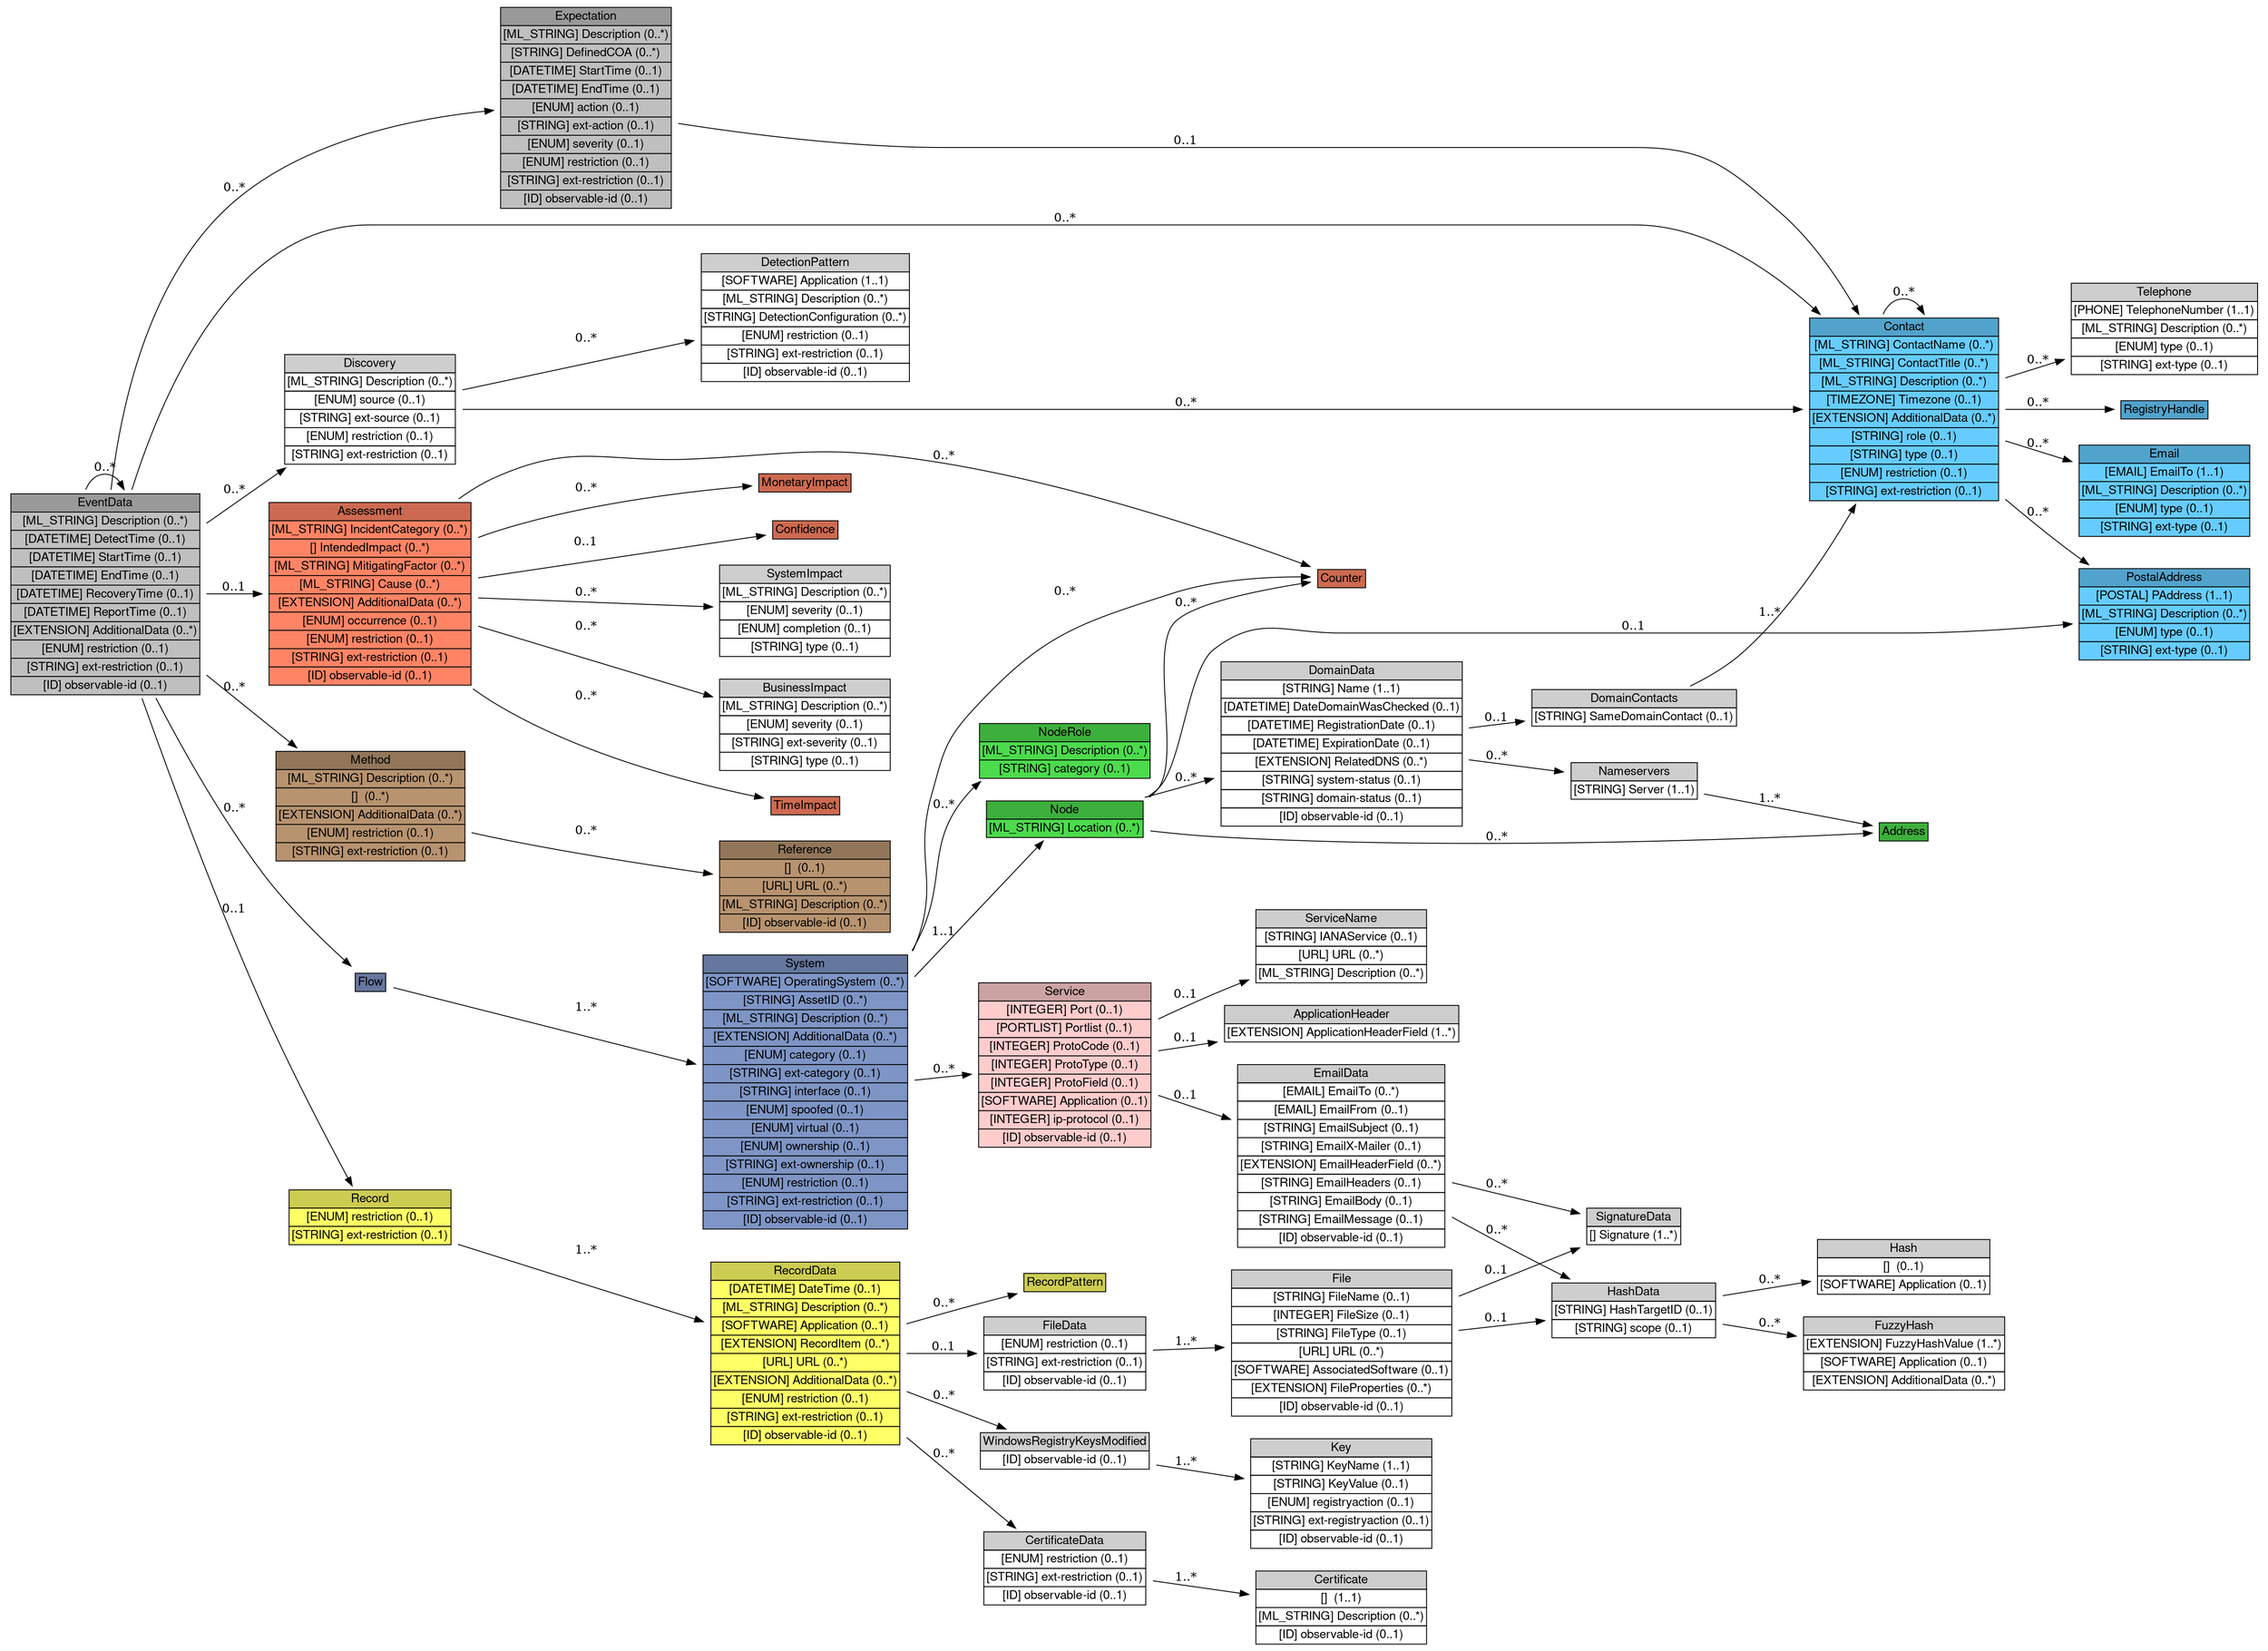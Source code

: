 digraph EventData {
	graph [bb="0,0,2562,1889.5",
		rankdir=LR
	];
	node [label="\N"];
	EventData	 [height=3.3194,
		label=<<table BORDER="0" CELLBORDER="1" CELLSPACING="0"> <tr> <td BGCOLOR="#999999" HREF="/html/IODEFv2/EventData.html" TITLE="The EventData class is a container class to organize data about events that occurred during an incident. "><FONT FACE="Nimbus Sans L">EventData</FONT></td> </tr>" %<tr><td BGCOLOR="#BFBFBF"  HREF="/html/IODEFv2/EventData.html" TITLE="A free-form text description of the event."><FONT FACE="Nimbus Sans L">[ML_STRING] Description (0..*)</FONT></td></tr>%<tr><td BGCOLOR="#BFBFBF"  HREF="/html/IODEFv2/EventData.html" TITLE="The time the event was detected."><FONT FACE="Nimbus Sans L">[DATETIME] DetectTime (0..1)</FONT></td></tr>%<tr><td BGCOLOR="#BFBFBF"  HREF="/html/IODEFv2/EventData.html" TITLE="The time the event started."><FONT FACE="Nimbus Sans L">[DATETIME] StartTime (0..1)</FONT></td></tr>%<tr><td BGCOLOR="#BFBFBF"  HREF="/html/IODEFv2/EventData.html" TITLE="The time the event ended."><FONT FACE="Nimbus Sans L">[DATETIME] EndTime (0..1)</FONT></td></tr>%<tr><td BGCOLOR="#BFBFBF"  HREF="/html/IODEFv2/EventData.html" TITLE="The time the site recovered from the event."><FONT FACE="Nimbus Sans L">[DATETIME] RecoveryTime (0..1)</FONT></td></tr>%<tr><td BGCOLOR="#BFBFBF"  HREF="/html/IODEFv2/EventData.html" TITLE="The time the event was reported."><FONT FACE="Nimbus Sans L">[DATETIME] ReportTime (0..1)</FONT></td></tr>%<tr><td BGCOLOR="#BFBFBF"  HREF="/html/IODEFv2/EventData.html" TITLE="An extension mechanism for data not explicitly represented in the data model."><FONT FACE="Nimbus Sans L">[EXTENSION] AdditionalData (0..*)</FONT></td></tr>%<tr><td BGCOLOR="#BFBFBF"  HREF="/html/IODEFv2/EventData.html" TITLE="See Section 3.3.1.  The default value is &quot;default&quot;."><FONT FACE="Nimbus Sans L">[ENUM] restriction (0..1)</FONT></td></tr>%<tr><td BGCOLOR="#BFBFBF"  HREF="/html/IODEFv2/EventData.html" TITLE="A means by which to extend the restriction attribute.  See Section 5.1.1."><FONT FACE="Nimbus Sans L">[STRING] ext-restriction (0..1)</FONT></td></tr>%<tr><td BGCOLOR="#BFBFBF"  HREF="/html/IODEFv2/EventData.html" TITLE="See Section 3.3.2."><FONT FACE="Nimbus Sans L">[ID] observable-id (0..1)</FONT></td></tr>%</table>>,
		pos="116.5,1211",
		shape=plaintext,
		width=3.2361];
	EventData -> EventData	 [label="0..*",
		lp="116.5,1356",
		pos="e,138.25,1330.7 94.746,1330.7 99.268,1341.6 106.52,1348.5 116.5,1348.5 123.36,1348.5 128.93,1345.3 133.22,1339.7"];
	Contact	 [height=3.0278,
		label=<<table BORDER="0" CELLBORDER="1" CELLSPACING="0"> <tr> <td BGCOLOR="#52a3cc" HREF="/html/IODEFv2/Contact.html" TITLE="The Contact class describes contact information for organizations and personnel involved in the incident. This class allows for the naming of the involved party, specifying contact information for them, and identifying their role in the incident. "><FONT FACE="Nimbus Sans L">Contact</FONT></td> </tr>" %<tr><td BGCOLOR="#66CCFF"  HREF="/html/IODEFv2/Contact.html" TITLE="The name of the contact.  The contact may either be an organization or a person.  The type attribute disambiguates the semantics."><FONT FACE="Nimbus Sans L">[ML_STRING] ContactName (0..*)</FONT></td></tr>%<tr><td BGCOLOR="#66CCFF"  HREF="/html/IODEFv2/Contact.html" TITLE="The title for the individual named in the ContactName."><FONT FACE="Nimbus Sans L">[ML_STRING] ContactTitle (0..*)</FONT></td></tr>%<tr><td BGCOLOR="#66CCFF"  HREF="/html/IODEFv2/Contact.html" TITLE="A free-form text description of the contact."><FONT FACE="Nimbus Sans L">[ML_STRING] Description (0..*)</FONT></td></tr>%<tr><td BGCOLOR="#66CCFF"  HREF="/html/IODEFv2/Contact.html" TITLE="The timezone in which the contact resides."><FONT FACE="Nimbus Sans L">[TIMEZONE] Timezone (0..1)</FONT></td></tr>%<tr><td BGCOLOR="#66CCFF"  HREF="/html/IODEFv2/Contact.html" TITLE="A mechanism by which to extend the data model."><FONT FACE="Nimbus Sans L">[EXTENSION] AdditionalData (0..*)</FONT></td></tr>%<tr><td BGCOLOR="#66CCFF"  HREF="/html/IODEFv2/Contact.html" TITLE="A means by which to extend the role attribute. See Section 5.1.1."><FONT FACE="Nimbus Sans L">[STRING] role (0..1)</FONT></td></tr>%<tr><td BGCOLOR="#66CCFF"  HREF="/html/IODEFv2/Contact.html" TITLE="A means by which to extend the type attribute. See Section 5.1.1."><FONT FACE="Nimbus Sans L">[STRING] type (0..1)</FONT></td></tr>%<tr><td BGCOLOR="#66CCFF"  HREF="/html/IODEFv2/Contact.html" TITLE="See Section 3.3.1."><FONT FACE="Nimbus Sans L">[ENUM] restriction (0..1)</FONT></td></tr>%<tr><td BGCOLOR="#66CCFF"  HREF="/html/IODEFv2/Contact.html" TITLE="A means by which to extend the restriction attribute.  See Section 5.1.1."><FONT FACE="Nimbus Sans L">[STRING] ext-restriction (0..1)</FONT></td></tr>%</table>>,
		pos="2152.5,1423",
		shape=plaintext,
		width=3.2361];
	EventData -> Contact	 [label="0..*",
		lp="1205,1642.5",
		pos="e,2058.1,1532.1 145.57,1330.5 184.05,1455.9 265.22,1635 415,1635 415,1635 415,1635 1846,1635 1923.6,1635 1995.7,1588.5 2050.4,1539.1"];
	Discovery	 [height=1.8611,
		label=<<table BORDER="0" CELLBORDER="1" CELLSPACING="0"> <tr> <td BGCOLOR="#CECECE" HREF="/html/IODEFv2/Discovery.html" TITLE="The Discovery class describes how an incident was detected. "><FONT FACE="Nimbus Sans L">Discovery</FONT></td> </tr>" %<tr><td  HREF="/html/IODEFv2/Discovery.html" TITLE="A free-form text description of how this incident was detected."><FONT FACE="Nimbus Sans L">[ML_STRING] Description (0..*)</FONT></td></tr>%<tr><td  HREF="/html/IODEFv2/Discovery.html" TITLE="Categorizes the techniques used to discover the incident.  These values are partially derived from Table 3-1 of [NIST800.61rev2].  These values are maintained in the &quot;Discovery- source&quot; IANA registry per Section 10.2."><FONT FACE="Nimbus Sans L">[ENUM] source (0..1)</FONT></td></tr>%<tr><td  HREF="/html/IODEFv2/Discovery.html" TITLE="A means by which to extend the source attribute.  See Section 5.1.1."><FONT FACE="Nimbus Sans L">[STRING] ext-source (0..1)</FONT></td></tr>%<tr><td  HREF="/html/IODEFv2/Discovery.html" TITLE="See Section 3.3.1."><FONT FACE="Nimbus Sans L">[ENUM] restriction (0..1)</FONT></td></tr>%<tr><td  HREF="/html/IODEFv2/Discovery.html" TITLE="A means by which to extend the restriction attribute.  See Section 5.1.1."><FONT FACE="Nimbus Sans L">[STRING] ext-restriction (0..1)</FONT></td></tr>%</table>>,
		pos="415,1423",
		shape=plaintext,
		width=2.9444];
	EventData -> Discovery	 [label="0..*",
		lp="262.5,1324.5",
		pos="e,320.52,1355.9 233.19,1293.9 259.31,1312.4 286.82,1332 312.32,1350.1"];
	Assessment	 [height=3.0278,
		label=<<table BORDER="0" CELLBORDER="1" CELLSPACING="0"> <tr> <td BGCOLOR="#cc6a51" HREF="/html/IODEFv2/Assessment.html" TITLE="The Assessment class describes the repercussions of the incident to the victim. "><FONT FACE="Nimbus Sans L">Assessment</FONT></td> </tr>" %<tr><td BGCOLOR="#ff8465"  HREF="/html/IODEFv2/Assessment.html" TITLE="A free-form text description categorizing the type of incident."><FONT FACE="Nimbus Sans L">[ML_STRING] IncidentCategory (0..*)</FONT></td></tr>%<tr><td BGCOLOR="#ff8465"  HREF="/html/IODEFv2/Assessment.html" TITLE="The intended outcome to the victim sought by the threat actor.  Defined identically to the BusinessImpact defined in Section 3.12.2 but describes intent rather than the realized impact."><FONT FACE="Nimbus Sans L">[] IntendedImpact (0..*)</FONT></td></tr>%<tr><td BGCOLOR="#ff8465"  HREF="/html/IODEFv2/Assessment.html" TITLE="A description of a mitigating factor relative to the impact on the victim organization."><FONT FACE="Nimbus Sans L">[ML_STRING] MitigatingFactor (0..*)</FONT></td></tr>%<tr><td BGCOLOR="#ff8465"  HREF="/html/IODEFv2/Assessment.html" TITLE="A description of an underlying cause of the impact."><FONT FACE="Nimbus Sans L">[ML_STRING] Cause (0..*)</FONT></td></tr>%<tr><td BGCOLOR="#ff8465"  HREF="/html/IODEFv2/Assessment.html" TITLE="A mechanism by which to extend the data model."><FONT FACE="Nimbus Sans L">[EXTENSION] AdditionalData (0..*)</FONT></td></tr>%<tr><td BGCOLOR="#ff8465"  HREF="/html/IODEFv2/Assessment.html" TITLE="Specifies whether the assessment is describing actual or potential outcomes."><FONT FACE="Nimbus Sans L">[ENUM] occurrence (0..1)</FONT></td></tr>%<tr><td BGCOLOR="#ff8465"  HREF="/html/IODEFv2/Assessment.html" TITLE="See Section 3.3.1."><FONT FACE="Nimbus Sans L">[ENUM] restriction (0..1)</FONT></td></tr>%<tr><td BGCOLOR="#ff8465"  HREF="/html/IODEFv2/Assessment.html" TITLE="A means by which to extend the restriction attribute.  See Section 5.1.1."><FONT FACE="Nimbus Sans L">[STRING] ext-restriction (0..1)</FONT></td></tr>%<tr><td BGCOLOR="#ff8465"  HREF="/html/IODEFv2/Assessment.html" TITLE="See Section 3.3.2."><FONT FACE="Nimbus Sans L">[ID] observable-id (0..1)</FONT></td></tr>%</table>>,
		pos="415,1211",
		shape=plaintext,
		width=3.4167];
	EventData -> Assessment	 [label="0..1",
		lp="262.5,1218.5",
		pos="e,291.99,1211 233.19,1211 249.17,1211 265.67,1211 281.91,1211"];
	Method	 [height=1.8611,
		label=<<table BORDER="0" CELLBORDER="1" CELLSPACING="0"> <tr> <td BGCOLOR="#92765a" HREF="/html/IODEFv2/Method.html" TITLE="The Method class describes the tactics, techniques, procedures, or weakness used by the threat actor in an incident. This class consists of both a list of references describing the attack methods and weaknesses and a free-form text description. "><FONT FACE="Nimbus Sans L">Method</FONT></td> </tr>" %<tr><td BGCOLOR="#b79370"  HREF="/html/IODEFv2/Method.html" TITLE="A free-form text description of techniques, tactics, or procedures used by the threat actor."><FONT FACE="Nimbus Sans L">[ML_STRING] Description (0..*)</FONT></td></tr>%<tr><td BGCOLOR="#b79370"  HREF="/html/IODEFv2/Method.html" TITLE="A reference to the exploited weakness per [RFC7203]."><FONT FACE="Nimbus Sans L">[]  (0..*)</FONT></td></tr>%<tr><td BGCOLOR="#b79370"  HREF="/html/IODEFv2/Method.html" TITLE="A mechanism by which to extend the data model."><FONT FACE="Nimbus Sans L">[EXTENSION] AdditionalData (0..*)</FONT></td></tr>%<tr><td BGCOLOR="#b79370"  HREF="/html/IODEFv2/Method.html" TITLE="See Section 3.3.1."><FONT FACE="Nimbus Sans L">[ENUM] restriction (0..1)</FONT></td></tr>%<tr><td BGCOLOR="#b79370"  HREF="/html/IODEFv2/Method.html" TITLE="A means by which to extend the restriction attribute.  See Section 5.1.1."><FONT FACE="Nimbus Sans L">[STRING] ext-restriction (0..1)</FONT></td></tr>%</table>>,
		pos="415,967",
		shape=plaintext,
		width=3.2361];
	EventData -> Method	 [label="0..*",
		lp="262.5,1103.5",
		pos="e,332.99,1034 233.19,1115.6 263.68,1090.7 296.08,1064.2 324.95,1040.6"];
	Flow	 [height=0.5,
		label=<<table BORDER="0" CELLBORDER="1" CELLSPACING="0"> <tr> <td BGCOLOR="#65779e" HREF="/html/IODEFv2/Flow.html" TITLE="The Flow class describes the systems and networks involved in the incident and the relationships between them. "><FONT FACE="Nimbus Sans L">Flow</FONT></td> </tr>" %</table>>,
		pos="415,765",
		shape=plaintext,
		width=0.75];
	EventData -> Flow	 [label="0..*",
		lp="262.5,955.5",
		pos="e,394.07,783.15 172.41,1091.2 203.8,1029 245.9,953.25 292,891 320.48,852.54 360.13,814 386.63,789.86"];
	Expectation	 [height=3.3194,
		label=<<table BORDER="0" CELLBORDER="1" CELLSPACING="0"> <tr> <td BGCOLOR="#999999" HREF="/html/IODEFv2/Expectation.html" TITLE="The Expectation class conveys to the recipient of the IODEF document the actions the sender is requesting. "><FONT FACE="Nimbus Sans L">Expectation</FONT></td> </tr>" %<tr><td BGCOLOR="#BFBFBF"  HREF="/html/IODEFv2/Expectation.html" TITLE="A free-form text description of the desired action(s)."><FONT FACE="Nimbus Sans L">[ML_STRING] Description (0..*)</FONT></td></tr>%<tr><td BGCOLOR="#BFBFBF"  HREF="/html/IODEFv2/Expectation.html" TITLE="A unique identifier meaningful to the sender and recipient of this document that references a course of action.  This class MUST be present if the action attribute is set to &quot;defined-coa&quot;."><FONT FACE="Nimbus Sans L">[STRING] DefinedCOA (0..*)</FONT></td></tr>%<tr><td BGCOLOR="#BFBFBF"  HREF="/html/IODEFv2/Expectation.html" TITLE="The time at which the sender would like the action performed.  A timestamp that is earlier than the ReportTime specified in the Incident class denotes that the sender would like the action performed as soon as possible.  The absence of this element indicates no expectations of when the recipient would like the action performed."><FONT FACE="Nimbus Sans L">[DATETIME] StartTime (0..1)</FONT></td></tr>%<tr><td BGCOLOR="#BFBFBF"  HREF="/html/IODEFv2/Expectation.html" TITLE="The time by which the sender expects the recipient to complete the action.  If the recipient cannot complete the action before EndTime, the recipient MUST NOT carry out the action.  Because of transit delays and clock drift, the sender MUST be prepared for the recipient to have carried out the action, even if it completes past EndTime."><FONT FACE="Nimbus Sans L">[DATETIME] EndTime (0..1)</FONT></td></tr>%<tr><td BGCOLOR="#BFBFBF"  HREF="/html/IODEFv2/Expectation.html" TITLE="Classifies the type of action requested.  The default value of &quot;other&quot;.  These values are maintained in the &quot;Expectation-action&quot; IANA registry per Section 10.2."><FONT FACE="Nimbus Sans L">[ENUM] action (0..1)</FONT></td></tr>%<tr><td BGCOLOR="#BFBFBF"  HREF="/html/IODEFv2/Expectation.html" TITLE="A means by which to extend the action attribute.  See Section 5.1.1."><FONT FACE="Nimbus Sans L">[STRING] ext-action (0..1)</FONT></td></tr>%<tr><td BGCOLOR="#BFBFBF"  HREF="/html/IODEFv2/Expectation.html" TITLE="Indicates the desired priority of the action. This attribute is an enumerated list with no default value, and the semantics of these relative measures are context dependent."><FONT FACE="Nimbus Sans L">[ENUM] severity (0..1)</FONT></td></tr>%<tr><td BGCOLOR="#BFBFBF"  HREF="/html/IODEFv2/Expectation.html" TITLE="See Section 3.3.1.  The default value is &quot;default&quot;."><FONT FACE="Nimbus Sans L">[ENUM] restriction (0..1)</FONT></td></tr>%<tr><td BGCOLOR="#BFBFBF"  HREF="/html/IODEFv2/Expectation.html" TITLE="A means by which to extend the restriction attribute.  See Section 5.1.1."><FONT FACE="Nimbus Sans L">[STRING] ext-restriction (0..1)</FONT></td></tr>%<tr><td BGCOLOR="#BFBFBF"  HREF="/html/IODEFv2/Expectation.html" TITLE="See Section 3.3.2."><FONT FACE="Nimbus Sans L">[ID] observable-id (0..1)</FONT></td></tr>%</table>>,
		pos="662,1770",
		shape=plaintext,
		width=2.9444];
	EventData -> Expectation	 [label="0..*",
		lp="262.5,1672.5",
		pos="e,555.7,1765.9 139.96,1330.7 164.52,1444.4 205.74,1604.3 251,1649 329.14,1726.2 453.94,1754.6 545.54,1764.8"];
	Record	 [height=0.98611,
		label=<<table BORDER="0" CELLBORDER="1" CELLSPACING="0"> <tr> <td BGCOLOR="#cccc52" HREF="/html/IODEFv2/Record.html" TITLE="The Record class is a container class for log and audit data that provides supportive information about the events in an incident. The source of this data will often be the output of monitoring tools. These logs substantiate the activity described in the document. "><FONT FACE="Nimbus Sans L">Record</FONT></td> </tr>" %<tr><td BGCOLOR="#FFFF66"  HREF="/html/IODEFv2/Record.html" TITLE="See Section 3.3.1."><FONT FACE="Nimbus Sans L">[ENUM] restriction (0..1)</FONT></td></tr>%<tr><td BGCOLOR="#FFFF66"  HREF="/html/IODEFv2/Record.html" TITLE="A means by which to extend the restriction attribute.  See Section 5.1.1."><FONT FACE="Nimbus Sans L">[STRING] ext-restriction (0..1)</FONT></td></tr>%</table>>,
		pos="415,495",
		shape=plaintext,
		width=2.7778];
	EventData -> Record	 [label="0..1",
		lp="262.5,835.5",
		pos="e,395.36,530.62 156.65,1091.4 190.06,994.9 240.36,856.19 292,738 322.95,667.17 364.52,587.72 390.54,539.53"];
	Contact -> Contact	 [label="0..*",
		lp="2152.5,1557.5",
		pos="e,2175.7,1532.3 2129.3,1532.3 2133.9,1543.1 2141.7,1550 2152.5,1550 2159.9,1550 2165.9,1546.7 2170.5,1541.2"];
	RegistryHandle	 [height=0.5,
		label=<<table BORDER="0" CELLBORDER="1" CELLSPACING="0"> <tr> <td BGCOLOR="#52a3cc" HREF="/html/IODEFv2/RegistryHandle.html" TITLE="The RegistryHandle class represents a handle into an Internet registry or community-specific database. "><FONT FACE="Nimbus Sans L">RegistryHandle</FONT></td> </tr>" %</table>>,
		pos="2448,1423",
		shape=plaintext,
		width=1.5972];
	Contact -> RegistryHandle	 [label="0..*",
		lp="2304.5,1430.5",
		pos="e,2390.4,1423 2269.3,1423 2306.8,1423 2347.2,1423 2380,1423"];
	PostalAddress	 [height=1.5694,
		label=<<table BORDER="0" CELLBORDER="1" CELLSPACING="0"> <tr> <td BGCOLOR="#52a3cc" HREF="/html/IODEFv2/PostalAddress.html" TITLE="The PostalAddress class specifies a postal address and associated annotation. "><FONT FACE="Nimbus Sans L">PostalAddress</FONT></td> </tr>" %<tr><td BGCOLOR="#66CCFF"  HREF="/html/IODEFv2/PostalAddress.html" TITLE="A postal address."><FONT FACE="Nimbus Sans L">[POSTAL] PAddress (1..1)</FONT></td></tr>%<tr><td BGCOLOR="#66CCFF"  HREF="/html/IODEFv2/PostalAddress.html" TITLE="A free-form text description of the address."><FONT FACE="Nimbus Sans L">[ML_STRING] Description (0..*)</FONT></td></tr>%<tr><td BGCOLOR="#66CCFF"  HREF="/html/IODEFv2/PostalAddress.html" TITLE="Categorizes the type of address described in the PAddress class.  These values are maintained in the &quot;PostalAddress-type&quot; IANA registry per Section 10.2."><FONT FACE="Nimbus Sans L">[ENUM] type (0..1)</FONT></td></tr>%<tr><td BGCOLOR="#66CCFF"  HREF="/html/IODEFv2/PostalAddress.html" TITLE="A means by which to extend the type attribute. See Section 5.1.1."><FONT FACE="Nimbus Sans L">[STRING] ext-type (0..1)</FONT></td></tr>%</table>>,
		pos="2448,1188",
		shape=plaintext,
		width=2.9444];
	Contact -> PostalAddress	 [label="0..*",
		lp="2304.5,1300.5",
		pos="e,2361.6,1244.7 2269.4,1317.6 2290.5,1299.6 2312.6,1281.4 2334,1265 2340.2,1260.2 2346.7,1255.4 2353.2,1250.7"];
	Email	 [height=1.5694,
		label=<<table BORDER="0" CELLBORDER="1" CELLSPACING="0"> <tr> <td BGCOLOR="#52a3cc" HREF="/html/IODEFv2/Email.html" TITLE="The Email class specifies an email address and associated annotation. "><FONT FACE="Nimbus Sans L">Email</FONT></td> </tr>" %<tr><td BGCOLOR="#66CCFF"  HREF="/html/IODEFv2/Email.html" TITLE="An email address."><FONT FACE="Nimbus Sans L">[EMAIL] EmailTo (1..1)</FONT></td></tr>%<tr><td BGCOLOR="#66CCFF"  HREF="/html/IODEFv2/Email.html" TITLE="A free-form text description of the email address."><FONT FACE="Nimbus Sans L">[ML_STRING] Description (0..*)</FONT></td></tr>%<tr><td BGCOLOR="#66CCFF"  HREF="/html/IODEFv2/Email.html" TITLE="Categorizes the type of email address described in the EmailTo class.  These values are maintained in the &quot;Email- type&quot; IANA registry per Section 10.2."><FONT FACE="Nimbus Sans L">[ENUM] type (0..1)</FONT></td></tr>%<tr><td BGCOLOR="#66CCFF"  HREF="/html/IODEFv2/Email.html" TITLE="A means by which to extend the type attribute. See Section 5.1.1."><FONT FACE="Nimbus Sans L">[STRING] ext-type (0..1)</FONT></td></tr>%</table>>,
		pos="2448,1330",
		shape=plaintext,
		width=2.9444];
	Contact -> Email	 [label="0..*",
		lp="2304.5,1383.5",
		pos="e,2341.7,1363.5 2269.3,1386.2 2289.9,1379.8 2311.4,1373 2331.9,1366.5"];
	Telephone	 [height=1.5694,
		label=<<table BORDER="0" CELLBORDER="1" CELLSPACING="0"> <tr> <td BGCOLOR="#CECECE" HREF="/html/IODEFv2/Telephone.html" TITLE="The Telephone class describes a telephone number and associated annotation. "><FONT FACE="Nimbus Sans L">Telephone</FONT></td> </tr>" %<tr><td  HREF="/html/IODEFv2/Telephone.html" TITLE="A telephone number."><FONT FACE="Nimbus Sans L">[PHONE] TelephoneNumber (1..1)</FONT></td></tr>%<tr><td  HREF="/html/IODEFv2/Telephone.html" TITLE="A free-form text description of the phone number."><FONT FACE="Nimbus Sans L">[ML_STRING] Description (0..*)</FONT></td></tr>%<tr><td  HREF="/html/IODEFv2/Telephone.html" TITLE="Categorizes the type of telephone number described in the TelephoneNumber class.  These values are maintained in the &quot;Telephone-type&quot; IANA registry per Section 10.2."><FONT FACE="Nimbus Sans L">[ENUM] type (0..1)</FONT></td></tr>%<tr><td  HREF="/html/IODEFv2/Telephone.html" TITLE="A means by which to extend the type attribute. See Section 5.1.1."><FONT FACE="Nimbus Sans L">[STRING] ext-type (0..1)</FONT></td></tr>%</table>>,
		pos="2448,1516",
		shape=plaintext,
		width=3.1667];
	Contact -> Telephone	 [label="0..*",
		lp="2304.5,1479.5",
		pos="e,2334,1480.1 2269.3,1459.8 2287.3,1465.4 2306,1471.3 2324.2,1477"];
	Discovery -> Contact	 [label="0..*",
		lp="1340.5,1430.5",
		pos="e,2035.7,1423 521.37,1423 622.2,1423 777.91,1423 913,1423 913,1423 913,1423 1846,1423 1905,1423 1970.4,1423 2025.5,1423"];
	DetectionPattern	 [height=2.1528,
		label=<<table BORDER="0" CELLBORDER="1" CELLSPACING="0"> <tr> <td BGCOLOR="#CECECE" HREF="/html/IODEFv2/DetectionPattern.html" TITLE="The DetectionPattern class describes a configuration or signature that can be used by an Intrusion Detection System (IDS) / Intrusion Prevention System (IPS), SIEM, antivirus, endpoint protection, network analysis, malware analysis, or host forensics tool to identify a particular phenomenon. This class requires the identification of the target application and allows the configuration to be described in either free form or machine-readable form. "><FONT FACE="Nimbus Sans L">DetectionPattern</FONT></td> </tr>" %<tr><td  HREF="/html/IODEFv2/DetectionPattern.html" TITLE="The application for which the DetectionConfiguration or Description is being provided."><FONT FACE="Nimbus Sans L">[SOFTWARE] Application (1..1)</FONT></td></tr>%<tr><td  HREF="/html/IODEFv2/DetectionPattern.html" TITLE="A free-form text description of how to use the information provided in the Application or DetectionConfiguration classes."><FONT FACE="Nimbus Sans L">[ML_STRING] Description (0..*)</FONT></td></tr>%<tr><td  HREF="/html/IODEFv2/DetectionPattern.html" TITLE="A machine-consumable configuration to find a pattern of activity."><FONT FACE="Nimbus Sans L">[STRING] DetectionConfiguration (0..*)</FONT></td></tr>%<tr><td  HREF="/html/IODEFv2/DetectionPattern.html" TITLE="See Section 3.3.1."><FONT FACE="Nimbus Sans L">[ENUM] restriction (0..1)</FONT></td></tr>%<tr><td  HREF="/html/IODEFv2/DetectionPattern.html" TITLE="A means by which to extend the restriction attribute.  See Section 5.1.1."><FONT FACE="Nimbus Sans L">[STRING] ext-restriction (0..1)</FONT></td></tr>%<tr><td  HREF="/html/IODEFv2/DetectionPattern.html" TITLE="See Section 3.3.2."><FONT FACE="Nimbus Sans L">[ID] observable-id (0..1)</FONT></td></tr>%</table>>,
		pos="913,1529",
		shape=plaintext,
		width=3.5278];
	Discovery -> DetectionPattern	 [label="0..*",
		lp="662,1504.5",
		pos="e,785.76,1501.9 521.22,1445.6 595.46,1461.4 695.27,1482.7 775.57,1499.7"];
	SystemImpact	 [height=1.5694,
		label=<<table BORDER="0" CELLBORDER="1" CELLSPACING="0"> <tr> <td BGCOLOR="#CECECE" HREF="/html/IODEFv2/SystemImpact.html" TITLE="The SystemImpact class describes the technical impact of the incident to the systems on the network. "><FONT FACE="Nimbus Sans L">SystemImpact</FONT></td> </tr>" %<tr><td  HREF="/html/IODEFv2/SystemImpact.html" TITLE="A free-form text description of the impact to the system."><FONT FACE="Nimbus Sans L">[ML_STRING] Description (0..*)</FONT></td></tr>%<tr><td  HREF="/html/IODEFv2/SystemImpact.html" TITLE="An estimate of the relative severity of the activity.  The permitted values are shown below.  There is no default value."><FONT FACE="Nimbus Sans L">[ENUM] severity (0..1)</FONT></td></tr>%<tr><td  HREF="/html/IODEFv2/SystemImpact.html" TITLE="An indication whether the described activity was successful.  The permitted values are shown below.  There is no default value."><FONT FACE="Nimbus Sans L">[ENUM] completion (0..1)</FONT></td></tr>%<tr><td  HREF="/html/IODEFv2/SystemImpact.html" TITLE="A means by which to extend the type attribute. See Section 5.1.1."><FONT FACE="Nimbus Sans L">[STRING] type (0..1)</FONT></td></tr>%</table>>,
		pos="913,1192",
		shape=plaintext,
		width=2.9444];
	Assessment -> SystemImpact	 [label="0..*",
		lp="662,1212.5",
		pos="e,806.91,1196 538.1,1206.3 617.08,1203.3 718.98,1199.4 796.61,1196.4"];
	BusinessImpact	 [height=1.5694,
		label=<<table BORDER="0" CELLBORDER="1" CELLSPACING="0"> <tr> <td BGCOLOR="#CECECE" HREF="/html/IODEFv2/BusinessImpact.html" TITLE="The BusinessImpact class describes and characterizes the degree to which the function of the organization was impacted by the incident. "><FONT FACE="Nimbus Sans L">BusinessImpact</FONT></td> </tr>" %<tr><td  HREF="/html/IODEFv2/BusinessImpact.html" TITLE="A free-form text description of the impact to the organization."><FONT FACE="Nimbus Sans L">[ML_STRING] Description (0..*)</FONT></td></tr>%<tr><td  HREF="/html/IODEFv2/BusinessImpact.html" TITLE="Characterizes the severity of the incident on business functions.  The permitted values are shown below.  They were derived from Table 3-2 of [NIST800.61rev2].  The default value is &quot;unknown&quot;.  These values are maintained in the &quot;BusinessImpact-severity&quot; IANA registry per Section 10.2."><FONT FACE="Nimbus Sans L">[ENUM] severity (0..1)</FONT></td></tr>%<tr><td  HREF="/html/IODEFv2/BusinessImpact.html" TITLE="A means by which to extend the severity attribute.  See Section 5.1.1."><FONT FACE="Nimbus Sans L">[STRING] ext-severity (0..1)</FONT></td></tr>%<tr><td  HREF="/html/IODEFv2/BusinessImpact.html" TITLE="A means by which to extend the type attribute. See Section 5.1.1."><FONT FACE="Nimbus Sans L">[STRING] type (0..1)</FONT></td></tr>%</table>>,
		pos="913,1061",
		shape=plaintext,
		width=2.9444];
	Assessment -> BusinessImpact	 [label="0..*",
		lp="662,1173.5",
		pos="e,806.91,1093 538.1,1173.9 617.24,1150.1 719.4,1119.3 797.08,1095.9"];
	TimeImpact	 [height=0.5,
		label=<<table BORDER="0" CELLBORDER="1" CELLSPACING="0"> <tr> <td BGCOLOR="#cc6a51" HREF="/html/IODEFv2/TimeImpact.html" TITLE="The TimeImpact class describes the impact of the incident on an organization as a function of time. It provides a way to convey down time and recovery time. "><FONT FACE="Nimbus Sans L">TimeImpact</FONT></td> </tr>" %</table>>,
		pos="913,968",
		shape=plaintext,
		width=1.3194];
	Assessment -> TimeImpact	 [label="0..*",
		lp="662,1093.5",
		pos="e,865.27,976.51 532.31,1101.8 540.12,1096.2 548.05,1090.9 556,1086 652.39,1027 781.66,993.85 855.27,978.55"];
	MonetaryImpact	 [height=0.5,
		label=<<table BORDER="0" CELLBORDER="1" CELLSPACING="0"> <tr> <td BGCOLOR="#cc6a51" HREF="/html/IODEFv2/MonetaryImpact.html" TITLE="The MonetaryImpact class describes the financial impact of the activity on an organization. For example, this impact may consider losses due to the cost of the investigation or recovery, diminished productivity of the staff, or a tarnished reputation that will affect future opportunities. "><FONT FACE="Nimbus Sans L">MonetaryImpact</FONT></td> </tr>" %</table>>,
		pos="913,1339",
		shape=plaintext,
		width=1.6806];
	Assessment -> MonetaryImpact	 [label="0..*",
		lp="662,1332.5",
		pos="e,852.3,1335 538.28,1275.7 544.21,1278 550.13,1280.1 556,1282 652.4,1313.1 769.16,1327.7 842.28,1334.2"];
	Counter	 [height=0.5,
		label=<<table BORDER="0" CELLBORDER="1" CELLSPACING="0"> <tr> <td BGCOLOR="#cc6a51" HREF="/html/IODEFv2/Counter.html" TITLE="The Counter class summarizes multiple occurrences of an event or conveys counts or rates of various features. "><FONT FACE="Nimbus Sans L">Counter</FONT></td> </tr>" %</table>>,
		pos="1516,1229",
		shape=plaintext,
		width=0.98611];
	Assessment -> Counter	 [label="0..*",
		lp="1069.5,1369.5",
		pos="e,1480.3,1243 515.94,1320.1 528.61,1329.4 542.06,1337.7 556,1344 649.52,1386.4 683.43,1361.1 786,1366 898.76,1371.4 928.22,1381.8 \
1040,1366 1202.6,1343.1 1387.4,1278.1 1470.9,1246.6"];
	Confidence	 [height=0.5,
		label=<<table BORDER="0" CELLBORDER="1" CELLSPACING="0"> <tr> <td BGCOLOR="#cc6a51" HREF="/html/IODEFv2/Confidence.html" TITLE="The Confidence class represents an estimate of the validity and accuracy of data expressed in the document. This estimate can be expressed as a category or a numeric calculation. "><FONT FACE="Nimbus Sans L">Confidence</FONT></td> </tr>" %</table>>,
		pos="913,1285",
		shape=plaintext,
		width=1.2639];
	Assessment -> Confidence	 [label="0..1",
		lp="662,1270.5",
		pos="e,867.38,1278.2 538.1,1229.3 640.23,1244.5 780.71,1265.3 857.44,1276.7"];
	Reference	 [height=1.5694,
		label=<<table BORDER="0" CELLBORDER="1" CELLSPACING="0"> <tr> <td BGCOLOR="#92765a" HREF="/html/IODEFv2/Reference.html" TITLE="The Reference class is an external reference to relevant information such as a vulnerability, IDS alert, malware sample, advisory, or attack technique. "><FONT FACE="Nimbus Sans L">Reference</FONT></td> </tr>" %<tr><td BGCOLOR="#b79370"  HREF="/html/IODEFv2/Reference.html" TITLE="Reference identifier per [RFC7495]."><FONT FACE="Nimbus Sans L">[]  (0..1)</FONT></td></tr>%<tr><td BGCOLOR="#b79370"  HREF="/html/IODEFv2/Reference.html" TITLE="A URL to a reference."><FONT FACE="Nimbus Sans L">[URL] URL (0..*)</FONT></td></tr>%<tr><td BGCOLOR="#b79370"  HREF="/html/IODEFv2/Reference.html" TITLE="A free-form text description of this reference."><FONT FACE="Nimbus Sans L">[ML_STRING] Description (0..*)</FONT></td></tr>%<tr><td BGCOLOR="#b79370"  HREF="/html/IODEFv2/Reference.html" TITLE="See Section 3.3.2."><FONT FACE="Nimbus Sans L">[ID] observable-id (0..1)</FONT></td></tr>%</table>>,
		pos="913,875",
		shape=plaintext,
		width=2.9444];
	Method -> Reference	 [label="0..*",
		lp="662,938.5",
		pos="e,806.7,889 531.75,936.29 539.94,934.41 548.08,932.63 556,931 635.8,914.59 726.51,900.42 796.52,890.44"];
	System	 [height=4.4861,
		label=<<table BORDER="0" CELLBORDER="1" CELLSPACING="0"> <tr> <td BGCOLOR="#65779e" HREF="/html/IODEFv2/System.html" TITLE="The System class describes a system or network involved in an event. "><FONT FACE="Nimbus Sans L">System</FONT></td> </tr>" %<tr><td BGCOLOR="#7e95c5"  HREF="/html/IODEFv2/System.html" TITLE="The operating system running on the system."><FONT FACE="Nimbus Sans L">[SOFTWARE] OperatingSystem (0..*)</FONT></td></tr>%<tr><td BGCOLOR="#7e95c5"  HREF="/html/IODEFv2/System.html" TITLE="An asset identifier for the System."><FONT FACE="Nimbus Sans L">[STRING] AssetID (0..*)</FONT></td></tr>%<tr><td BGCOLOR="#7e95c5"  HREF="/html/IODEFv2/System.html" TITLE="A free-form text description of the System."><FONT FACE="Nimbus Sans L">[ML_STRING] Description (0..*)</FONT></td></tr>%<tr><td BGCOLOR="#7e95c5"  HREF="/html/IODEFv2/System.html" TITLE="A mechanism by which to extend the data model."><FONT FACE="Nimbus Sans L">[EXTENSION] AdditionalData (0..*)</FONT></td></tr>%<tr><td BGCOLOR="#7e95c5"  HREF="/html/IODEFv2/System.html" TITLE="Classifies the role the host or network played in the incident.  These values are maintained in the &quot;System- category&quot; IANA registry per Section 10.2."><FONT FACE="Nimbus Sans L">[ENUM] category (0..1)</FONT></td></tr>%<tr><td BGCOLOR="#7e95c5"  HREF="/html/IODEFv2/System.html" TITLE="A means by which to extend the category attribute.  See Section 5.1.1."><FONT FACE="Nimbus Sans L">[STRING] ext-category (0..1)</FONT></td></tr>%<tr><td BGCOLOR="#7e95c5"  HREF="/html/IODEFv2/System.html" TITLE="Specifies the interface on which the event(s) on this System originated.  If the Node class specifies a network rather than a host, this attribute has no meaning."><FONT FACE="Nimbus Sans L">[STRING] interface (0..1)</FONT></td></tr>%<tr><td BGCOLOR="#7e95c5"  HREF="/html/IODEFv2/System.html" TITLE="An indication of confidence in whether this System was the true target or attacking host.  The permitted values for this attribute are shown below.  The default value is &quot;unknown&quot;."><FONT FACE="Nimbus Sans L">[ENUM] spoofed (0..1)</FONT></td></tr>%<tr><td BGCOLOR="#7e95c5"  HREF="/html/IODEFv2/System.html" TITLE="Indicates whether this System is a virtual or physical device.  The default value is &quot;unknown&quot;."><FONT FACE="Nimbus Sans L">[ENUM] virtual (0..1)</FONT></td></tr>%<tr><td BGCOLOR="#7e95c5"  HREF="/html/IODEFv2/System.html" TITLE="Describes the ownership of this System relative to the victim in the incident.  These values are maintained in the &quot;System-ownership&quot; IANA registry per Section 10.2."><FONT FACE="Nimbus Sans L">[ENUM] ownership (0..1)</FONT></td></tr>%<tr><td BGCOLOR="#7e95c5"  HREF="/html/IODEFv2/System.html" TITLE="A means by which to extend the ownership attribute.  See Section 5.1.1."><FONT FACE="Nimbus Sans L">[STRING] ext-ownership (0..1)</FONT></td></tr>%<tr><td BGCOLOR="#7e95c5"  HREF="/html/IODEFv2/System.html" TITLE="See Section 3.3.1."><FONT FACE="Nimbus Sans L">[ENUM] restriction (0..1)</FONT></td></tr>%<tr><td BGCOLOR="#7e95c5"  HREF="/html/IODEFv2/System.html" TITLE="A means by which to extend the restriction attribute.  See Section 5.1.1."><FONT FACE="Nimbus Sans L">[STRING] ext-restriction (0..1)</FONT></td></tr>%<tr><td BGCOLOR="#7e95c5"  HREF="/html/IODEFv2/System.html" TITLE="See Section 3.3.2."><FONT FACE="Nimbus Sans L">[ID] observable-id (0..1)</FONT></td></tr>%</table>>,
		pos="913,639",
		shape=plaintext,
		width=3.4583];
	Flow -> System	 [label="1..*",
		lp="662,735.5",
		pos="e,788.4,670.53 442.13,758.14 504.7,742.31 662.61,702.35 778.38,673.06"];
	System -> Counter	 [label="0..*",
		lp="1205,1216.5",
		pos="e,1480.3,1231.2 1036.5,800.53 1037.7,803.35 1038.9,806.17 1040,809 1084.3,922.16 1019.3,984.27 1099,1076 1177.3,1166.2 1215.2,1178.7 \
1329,1215 1375.3,1229.8 1431.3,1232.1 1469.9,1231.4"];
	"Node"	 [height=0.69444,
		label=<<table BORDER="0" CELLBORDER="1" CELLSPACING="0"> <tr> <td BGCOLOR="#3daf3d" HREF="/html/IODEFv2/Node.html" TITLE="The Node class identifies a system, asset, or network and its location. "><FONT FACE="Nimbus Sans L">Node</FONT></td> </tr>" %<tr><td BGCOLOR="#4cdb4c"  HREF="/html/IODEFv2/Node.html" TITLE="A free-form text description of the physical location of the node.  This description may provide a more detailed description of where at the address specified by the PostalAddress class this node is found (e.g., room number, rack number, or slot number in a chassis)."><FONT FACE="Nimbus Sans L">[ML_STRING] Location (0..*)</FONT></td></tr>%</table>>,
		pos="1205,952",
		shape=plaintext,
		width=2.7083];
	System -> "Node"	 [label="1..1",
		lp="1069.5,822.5",
		pos="e,1181.6,926.96 1037.7,772.65 1088.1,826.71 1142,884.5 1174.6,919.44"];
	NodeRole	 [height=0.98611,
		label=<<table BORDER="0" CELLBORDER="1" CELLSPACING="0"> <tr> <td BGCOLOR="#3daf3d" HREF="/html/IODEFv2/NodeRole.html" TITLE="The NodeRole class describes the function performed by or role of a particular system, asset, or network. "><FONT FACE="Nimbus Sans L">NodeRole</FONT></td> </tr>" %<tr><td BGCOLOR="#4cdb4c"  HREF="/html/IODEFv2/NodeRole.html" TITLE="A free-form text description of the role of the system."><FONT FACE="Nimbus Sans L">[ML_STRING] Description (0..*)</FONT></td></tr>%<tr><td BGCOLOR="#4cdb4c"  HREF="/html/IODEFv2/NodeRole.html" TITLE="A means by which to extend the category attribute.  See Section 5.1.1."><FONT FACE="Nimbus Sans L">[STRING] category (0..1)</FONT></td></tr>%</table>>,
		pos="1205,1031",
		shape=plaintext,
		width=2.9444];
	System -> NodeRole	 [label="0..*",
		lp="1069.5,968.5",
		pos="e,1109.2,995.42 1035.5,800.67 1037.1,803.45 1038.5,806.22 1040,809 1078.4,882.49 1042.7,925.08 1099,986 1099.8,986.84 1100.6,987.67 \
1101.4,988.49"];
	Service	 [height=2.7361,
		label=<<table BORDER="0" CELLBORDER="1" CELLSPACING="0"> <tr> <td BGCOLOR="#cca3a3" HREF="/html/IODEFv2/Service.html" TITLE="The Service class describes a network service. The service is described by a protocol, port, protocol header field, and application providing or using the service. "><FONT FACE="Nimbus Sans L">Service</FONT></td> </tr>" %<tr><td BGCOLOR="#FFCCCC"  HREF="/html/IODEFv2/Service.html" TITLE="A port number."><FONT FACE="Nimbus Sans L">[INTEGER] Port (0..1)</FONT></td></tr>%<tr><td BGCOLOR="#FFCCCC"  HREF="/html/IODEFv2/Service.html" TITLE="A list of port numbers."><FONT FACE="Nimbus Sans L">[PORTLIST] Portlist (0..1)</FONT></td></tr>%<tr><td BGCOLOR="#FFCCCC"  HREF="/html/IODEFv2/Service.html" TITLE="A transport-layer (Layer 4) protocol- specific code field (e.g., ICMP code field)."><FONT FACE="Nimbus Sans L">[INTEGER] ProtoCode (0..1)</FONT></td></tr>%<tr><td BGCOLOR="#FFCCCC"  HREF="/html/IODEFv2/Service.html" TITLE="A transport-layer (Layer 4) protocol- specific type field (e.g., ICMP type field)."><FONT FACE="Nimbus Sans L">[INTEGER] ProtoType (0..1)</FONT></td></tr>%<tr><td BGCOLOR="#FFCCCC"  HREF="/html/IODEFv2/Service.html" TITLE="A transport-layer (Layer 4) protocol- specific flag field (e.g., TCP flag field)."><FONT FACE="Nimbus Sans L">[INTEGER] ProtoField (0..1)</FONT></td></tr>%<tr><td BGCOLOR="#FFCCCC"  HREF="/html/IODEFv2/Service.html" TITLE="The application acting as either the client or the server for the service."><FONT FACE="Nimbus Sans L">[SOFTWARE] Application (0..1)</FONT></td></tr>%<tr><td BGCOLOR="#FFCCCC"  HREF="/html/IODEFv2/Service.html" TITLE="The IANA-assigned IP protocol number per [IANA.Protocols].  The attribute MUST be set if a Port, Portlist, ProtoCode, ProtoType, or ProtoField class is present."><FONT FACE="Nimbus Sans L">[INTEGER] ip-protocol (0..1)</FONT></td></tr>%<tr><td BGCOLOR="#FFCCCC"  HREF="/html/IODEFv2/Service.html" TITLE="See Section 3.3.2."><FONT FACE="Nimbus Sans L">[ID] observable-id (0..1)</FONT></td></tr>%</table>>,
		pos="1205,670",
		shape=plaintext,
		width=2.9444];
	System -> Service	 [label="0..*",
		lp="1069.5,664.5",
		pos="e,1098.7,658.71 1037.7,652.24 1054.5,654.02 1071.7,655.85 1088.4,657.62"];
	"Node" -> PostalAddress	 [label="0..1",
		lp="1846,1173.5",
		pos="e,2341.8,1176.3 1298.7,977.19 1303.1,980.11 1307.2,983.36 1311,987 1365.5,1039.7 1310.8,1099.7 1370,1147 1421.1,1187.8 1450.6,1166 \
1516,1166 1516,1166 1516,1166 2152.5,1166 2211.7,1166 2277.4,1170.4 2331.8,1175.3"];
	"Node" -> Counter	 [label="0..*",
		lp="1340.5,1204.5",
		pos="e,1480.5,1230.2 1301.2,977.17 1304.8,980.1 1308.1,983.36 1311,987 1337.4,1020.2 1301.8,1144.5 1329,1177 1363.3,1218 1427,1228.2 \
1470.4,1229.9"];
	DomainData	 [height=2.7361,
		label=<<table BORDER="0" CELLBORDER="1" CELLSPACING="0"> <tr> <td BGCOLOR="#CECECE" HREF="/html/IODEFv2/DomainData.html" TITLE="The DomainData class describes a domain name and metadata associated with this domain. "><FONT FACE="Nimbus Sans L">DomainData</FONT></td> </tr>" %<tr><td  HREF="/html/IODEFv2/DomainData.html" TITLE="The domain name of a system."><FONT FACE="Nimbus Sans L">[STRING] Name (1..1)</FONT></td></tr>%<tr><td  HREF="/html/IODEFv2/DomainData.html" TITLE="A timestamp of when the domain listed in the Name class was resolved."><FONT FACE="Nimbus Sans L">[DATETIME] DateDomainWasChecked (0..1)</FONT></td></tr>%<tr><td  HREF="/html/IODEFv2/DomainData.html" TITLE="A timestamp of when domain listed in the Name class was registered."><FONT FACE="Nimbus Sans L">[DATETIME] RegistrationDate (0..1)</FONT></td></tr>%<tr><td  HREF="/html/IODEFv2/DomainData.html" TITLE="A timestamp of when the domain listed in the Name class is set to expire."><FONT FACE="Nimbus Sans L">[DATETIME] ExpirationDate (0..1)</FONT></td></tr>%<tr><td  HREF="/html/IODEFv2/DomainData.html" TITLE="Additional DNS records associated with this domain."><FONT FACE="Nimbus Sans L">[EXTENSION] RelatedDNS (0..*)</FONT></td></tr>%<tr><td  HREF="/html/IODEFv2/DomainData.html" TITLE="A means by which to extend the system-status attribute.  See Section 5.1.1."><FONT FACE="Nimbus Sans L">[STRING] system-status (0..1)</FONT></td></tr>%<tr><td  HREF="/html/IODEFv2/DomainData.html" TITLE="A means by which to extend the domain-status attribute.  See Section 5.1.1."><FONT FACE="Nimbus Sans L">[STRING] domain-status (0..1)</FONT></td></tr>%<tr><td  HREF="/html/IODEFv2/DomainData.html" TITLE="See Section 3.3.2."><FONT FACE="Nimbus Sans L">[ID] observable-id (0..1)</FONT></td></tr>%</table>>,
		pos="1516,1039",
		shape=plaintext,
		width=4.0556];
	"Node" -> DomainData	 [label="0..*",
		lp="1340.5,999.5",
		pos="e,1370,998.15 1294.5,977.05 1315.2,982.82 1337.7,989.13 1360.3,995.44"];
	Address	 [height=0.5,
		label=<<table BORDER="0" CELLBORDER="1" CELLSPACING="0"> <tr> <td BGCOLOR="#3daf3d" HREF="/html/IODEFv2/Address.html" TITLE="The Address class represents a hardware (Layer 2), network (Layer 3), or application (Layer 7) address. "><FONT FACE="Nimbus Sans L">Address</FONT></td> </tr>" %</table>>,
		pos="2152.5,938",
		shape=plaintext,
		width=1];
	"Node" -> Address	 [label="0..*",
		lp="1691.5,931.5",
		pos="e,2116.2,935.97 1302.5,938.2 1324.7,935.62 1348.1,933.32 1370,932 1649,915.15 1985,929.26 2106.1,935.45"];
	Nameservers	 [height=0.69444,
		label=<<table BORDER="0" CELLBORDER="1" CELLSPACING="0"> <tr> <td BGCOLOR="#CECECE" HREF="/html/IODEFv2/Nameservers.html" TITLE="The Nameservers class describes the nameservers associated with a given domain. "><FONT FACE="Nimbus Sans L">Nameservers</FONT></td> </tr>" %<tr><td  HREF="/html/IODEFv2/Nameservers.html" TITLE="The domain name of the nameserver."><FONT FACE="Nimbus Sans L">[STRING] Server (1..1)</FONT></td></tr>%</table>>,
		pos="1846,996",
		shape=plaintext,
		width=2.2361];
	DomainData -> Nameservers	 [label="0..*",
		lp="1691.5,1024.5",
		pos="e,1765.1,1006.5 1662.2,1020 1693.8,1015.8 1726.3,1011.6 1755.1,1007.8"];
	DomainContacts	 [height=0.69444,
		label=<<table BORDER="0" CELLBORDER="1" CELLSPACING="0"> <tr> <td BGCOLOR="#CECECE" HREF="/html/IODEFv2/DomainContacts.html" TITLE="The DomainContacts class describes the contact information for a given domain provided either by the registrar or through a whois query. "><FONT FACE="Nimbus Sans L">DomainContacts</FONT></td> </tr>" %<tr><td  HREF="/html/IODEFv2/DomainContacts.html" TITLE="A domain name already cited in this document or through previous exchange that contains the identical contact information as the domain name in question.  The domain contact information associated with this domain should be used instead of an explicit definition with the Contact class."><FONT FACE="Nimbus Sans L">[STRING] SameDomainContact (0..1)</FONT></td></tr>%</table>>,
		pos="1846,1080",
		shape=plaintext,
		width=3.4722];
	DomainData -> DomainContacts	 [label="0..1",
		lp="1691.5,1068.5",
		pos="e,1720.8,1064.4 1662.2,1057.2 1678.4,1059.2 1694.8,1061.2 1710.9,1063.2"];
	Nameservers -> Address	 [label="1..*",
		lp="2000.5,975.5",
		pos="e,2116.4,944.83 1926.5,980.76 1983.9,969.91 2058.9,955.71 2106.4,946.72"];
	DomainContacts -> Contact	 [label="1..*",
		lp="2000.5,1189.5",
		pos="e,2099.2,1313.9 1910.4,1105.1 1931.2,1115.1 1953.4,1128.2 1971,1144 2021,1189.1 2063.1,1250.9 2094.1,1304.9"];
	ServiceName	 [height=1.2778,
		label=<<table BORDER="0" CELLBORDER="1" CELLSPACING="0"> <tr> <td BGCOLOR="#CECECE" HREF="/html/IODEFv2/ServiceName.html" TITLE="The ServiceName class identifies an application protocol. It can be described by referencing an IANA-registered protocol, by referencing a URL, or with free-form text. "><FONT FACE="Nimbus Sans L">ServiceName</FONT></td> </tr>" %<tr><td  HREF="/html/IODEFv2/ServiceName.html" TITLE="The name of the service per the &quot;Service Name&quot; field of the registry [IANA.Ports]."><FONT FACE="Nimbus Sans L">[STRING] IANAService (0..1)</FONT></td></tr>%<tr><td  HREF="/html/IODEFv2/ServiceName.html" TITLE="A URL to a resource describing the service."><FONT FACE="Nimbus Sans L">[URL] URL (0..*)</FONT></td></tr>%<tr><td  HREF="/html/IODEFv2/ServiceName.html" TITLE="A free-form text description of the service."><FONT FACE="Nimbus Sans L">[ML_STRING] Description (0..*)</FONT></td></tr>%</table>>,
		pos="1516,806",
		shape=plaintext,
		width=2.9444];
	Service -> ServiceName	 [label="0..1",
		lp="1340.5,750.5",
		pos="e,1409.9,767.39 1311.3,724.02 1330.6,733.35 1350.8,742.7 1370,751 1379.8,755.24 1390,759.48 1400.4,763.62"];
	ApplicationHeader	 [height=0.69444,
		label=<<table BORDER="0" CELLBORDER="1" CELLSPACING="0"> <tr> <td BGCOLOR="#CECECE" HREF="/html/IODEFv2/ApplicationHeader.html" TITLE="The ApplicationHeader class describes arbitrary fields from a protocol header and its corresponding value. "><FONT FACE="Nimbus Sans L">ApplicationHeader</FONT></td> </tr>" %<tr><td  HREF="/html/IODEFv2/ApplicationHeader.html" TITLE="A field name and value in a protocol header.  The name attribute MUST be set to the field name.  The field value MUST be set in the element content."><FONT FACE="Nimbus Sans L">[EXTENSION] ApplicationHeaderField (1..*)</FONT></td></tr>%</table>>,
		pos="1516,717",
		shape=plaintext,
		width=3.9444];
	Service -> ApplicationHeader	 [label="0..1",
		lp="1340.5,700.5",
		pos="e,1373.7,695.5 1311.2,686.04 1328,688.59 1345.7,691.26 1363.4,693.93"];
	EmailData	 [height=3.0278,
		label=<<table BORDER="0" CELLBORDER="1" CELLSPACING="0"> <tr> <td BGCOLOR="#CECECE" HREF="/html/IODEFv2/EmailData.html" TITLE="The EmailData class describes headers from an email message and cryptographic hashes and signatures applied to it. "><FONT FACE="Nimbus Sans L">EmailData</FONT></td> </tr>" %<tr><td  HREF="/html/IODEFv2/EmailData.html" TITLE="The value of the &quot;To:&quot; header field (Section 3.6.3 of [RFC5322]) in an email."><FONT FACE="Nimbus Sans L">[EMAIL] EmailTo (0..*)</FONT></td></tr>%<tr><td  HREF="/html/IODEFv2/EmailData.html" TITLE="The value of the &quot;From:&quot; header field (Section 3.6.2 of [RFC5322]) in an email."><FONT FACE="Nimbus Sans L">[EMAIL] EmailFrom (0..1)</FONT></td></tr>%<tr><td  HREF="/html/IODEFv2/EmailData.html" TITLE="The value of the &quot;Subject:&quot; header field in an email.  See Section 3.6.5 of [RFC5322]."><FONT FACE="Nimbus Sans L">[STRING] EmailSubject (0..1)</FONT></td></tr>%<tr><td  HREF="/html/IODEFv2/EmailData.html" TITLE="The value of the &quot;X-Mailer:&quot; header field in an email."><FONT FACE="Nimbus Sans L">[STRING] EmailX-Mailer (0..1)</FONT></td></tr>%<tr><td  HREF="/html/IODEFv2/EmailData.html" TITLE="The header name and value of an arbitrary header field of the email message.  The name attribute MUST be set to the header name.  The header value MUST be set in the element body.  The dtype attribute MUST be set to &quot;string&quot;."><FONT FACE="Nimbus Sans L">[EXTENSION] EmailHeaderField (0..*)</FONT></td></tr>%<tr><td  HREF="/html/IODEFv2/EmailData.html" TITLE="The headers of an email message."><FONT FACE="Nimbus Sans L">[STRING] EmailHeaders (0..1)</FONT></td></tr>%<tr><td  HREF="/html/IODEFv2/EmailData.html" TITLE="The body of an email message."><FONT FACE="Nimbus Sans L">[STRING] EmailBody (0..1)</FONT></td></tr>%<tr><td  HREF="/html/IODEFv2/EmailData.html" TITLE="The headers and body of an email message."><FONT FACE="Nimbus Sans L">[STRING] EmailMessage (0..1)</FONT></td></tr>%<tr><td  HREF="/html/IODEFv2/EmailData.html" TITLE="See Section 3.3.2."><FONT FACE="Nimbus Sans L">[ID] observable-id (0..1)</FONT></td></tr>%</table>>,
		pos="1516,565",
		shape=plaintext,
		width=3.5139];
	Service -> EmailData	 [label="0..1",
		lp="1340.5,634.5",
		pos="e,1389.4,607.75 1311.2,634.16 1333.3,626.69 1356.9,618.72 1379.9,610.95"];
	HashData	 [height=0.98611,
		label=<<table BORDER="0" CELLBORDER="1" CELLSPACING="0"> <tr> <td BGCOLOR="#CECECE" HREF="/html/IODEFv2/HashData.html" TITLE="The HashData class describes different types of hashes on a given object (e.g., file, part of a file, email). "><FONT FACE="Nimbus Sans L">HashData</FONT></td> </tr>" %<tr><td  HREF="/html/IODEFv2/HashData.html" TITLE="An identifier that references a subset of the object being hashed.  The semantics of this identifier are specified by the scope attribute."><FONT FACE="Nimbus Sans L">[STRING] HashTargetID (0..1)</FONT></td></tr>%<tr><td  HREF="/html/IODEFv2/HashData.html" TITLE="A means by which to extend the scope attribute.  See Section 5.1.1."><FONT FACE="Nimbus Sans L">[STRING] scope (0..1)</FONT></td></tr>%</table>>,
		pos="1846,388",
		shape=plaintext,
		width=2.8194];
	EmailData -> HashData	 [label="0..*",
		lp="1691.5,479.5",
		pos="e,1772.6,423.61 1642.6,492.67 1668.4,478.29 1695.5,463.48 1721,450 1734.6,442.81 1749.2,435.37 1763.4,428.24"];
	SignatureData	 [height=0.69444,
		label=<<table BORDER="0" CELLBORDER="1" CELLSPACING="0"> <tr> <td BGCOLOR="#CECECE" HREF="/html/IODEFv2/SignatureData.html" TITLE="The SignatureData class describes different types of digital signatures on an object. "><FONT FACE="Nimbus Sans L">SignatureData</FONT></td> </tr>" %<tr><td  HREF="/html/IODEFv2/SignatureData.html" TITLE="A given signature.  See Section 4.2 of [W3C.XMLSIG]."><FONT FACE="Nimbus Sans L">[] Signature (1..*)</FONT></td></tr>%</table>>,
		pos="1846,484",
		shape=plaintext,
		width=1.7222];
	EmailData -> SignatureData	 [label="0..*",
		lp="1691.5,532.5",
		pos="e,1783.8,499.28 1642.6,533.91 1687,523.02 1735.3,511.17 1773.7,501.74"];
	Hash	 [height=0.98611,
		label=<<table BORDER="0" CELLBORDER="1" CELLSPACING="0"> <tr> <td BGCOLOR="#CECECE" HREF="/html/IODEFv2/Hash.html" TITLE="The Hash class describes a cryptographic hash value; the algorithm and application used to generate it; and the canonicalization method applied to the object being hashed. "><FONT FACE="Nimbus Sans L">Hash</FONT></td> </tr>" %<tr><td  HREF="/html/IODEFv2/Hash.html" TITLE="The canonicalization method used on the object being hashed.  See Section 4.3.1 of [W3C.XMLSIG]."><FONT FACE="Nimbus Sans L">[]  (0..1)</FONT></td></tr>%<tr><td  HREF="/html/IODEFv2/Hash.html" TITLE="The application used to calculate the hash."><FONT FACE="Nimbus Sans L">[SOFTWARE] Application (0..1)</FONT></td></tr>%</table>>,
		pos="2152.5,438",
		shape=plaintext,
		width=2.9444];
	HashData -> Hash	 [label="0..*",
		lp="2000.5,422.5",
		pos="e,2046.4,420.69 1947.6,404.58 1976,409.21 2007,414.27 2036.2,419.03"];
	FuzzyHash	 [height=1.2778,
		label=<<table BORDER="0" CELLBORDER="1" CELLSPACING="0"> <tr> <td BGCOLOR="#CECECE" HREF="/html/IODEFv2/FuzzyHash.html" TITLE="The FuzzyHash class describes a fuzzy hash and the application used to generate it. "><FONT FACE="Nimbus Sans L">FuzzyHash</FONT></td> </tr>" %<tr><td  HREF="/html/IODEFv2/FuzzyHash.html" TITLE="The computed fuzzy hash value."><FONT FACE="Nimbus Sans L">[EXTENSION] FuzzyHashValue (1..*)</FONT></td></tr>%<tr><td  HREF="/html/IODEFv2/FuzzyHash.html" TITLE="The application used to calculate the hash."><FONT FACE="Nimbus Sans L">[SOFTWARE] Application (0..1)</FONT></td></tr>%<tr><td  HREF="/html/IODEFv2/FuzzyHash.html" TITLE="Mechanism by which to extend the data model."><FONT FACE="Nimbus Sans L">[EXTENSION] AdditionalData (0..*)</FONT></td></tr>%</table>>,
		pos="2152.5,338",
		shape=plaintext,
		width=3.4028];
	HashData -> FuzzyHash	 [label="0..*",
		lp="2000.5,372.5",
		pos="e,2029.8,358.01 1947.6,371.42 1970.8,367.65 1995.7,363.59 2019.9,359.64"];
	Expectation -> Contact	 [label="0..1",
		lp="1340.5,1731.5",
		pos="e,2101.9,1532.2 768.02,1751.4 850.05,1738.7 966.62,1724 1069.5,1724 1069.5,1724 1069.5,1724 1846,1724 1927,1724 1951.1,1702.4 2012,\
1649 2045.9,1619.3 2074.4,1579.3 2096.7,1541.3"];
	RecordData	 [height=3.0278,
		label=<<table BORDER="0" CELLBORDER="1" CELLSPACING="0"> <tr> <td BGCOLOR="#cccc52" HREF="/html/IODEFv2/RecordData.html" TITLE="The RecordData class describes or references log or audit data from a given type of tool and provides a means to annotate the output. "><FONT FACE="Nimbus Sans L">RecordData</FONT></td> </tr>" %<tr><td BGCOLOR="#FFFF66"  HREF="/html/IODEFv2/RecordData.html" TITLE="A timestamp of the data found in the RecordItem or URL classes."><FONT FACE="Nimbus Sans L">[DATETIME] DateTime (0..1)</FONT></td></tr>%<tr><td BGCOLOR="#FFFF66"  HREF="/html/IODEFv2/RecordData.html" TITLE="A free-form text description of the data provided in the RecordItem or URL classes."><FONT FACE="Nimbus Sans L">[ML_STRING] Description (0..*)</FONT></td></tr>%<tr><td BGCOLOR="#FFFF66"  HREF="/html/IODEFv2/RecordData.html" TITLE="Identifies the tool used to generate the data in the RecordItem or URL classes."><FONT FACE="Nimbus Sans L">[SOFTWARE] Application (0..1)</FONT></td></tr>%<tr><td BGCOLOR="#FFFF66"  HREF="/html/IODEFv2/RecordData.html" TITLE="Log, audit, or forensic data to support the conclusions made during the course of analyzing the incident."><FONT FACE="Nimbus Sans L">[EXTENSION] RecordItem (0..*)</FONT></td></tr>%<tr><td BGCOLOR="#FFFF66"  HREF="/html/IODEFv2/RecordData.html" TITLE="A URL reference to a log or audit data."><FONT FACE="Nimbus Sans L">[URL] URL (0..*)</FONT></td></tr>%<tr><td BGCOLOR="#FFFF66"  HREF="/html/IODEFv2/RecordData.html" TITLE="An extension mechanism for data not explicitly represented in the data model."><FONT FACE="Nimbus Sans L">[EXTENSION] AdditionalData (0..*)</FONT></td></tr>%<tr><td BGCOLOR="#FFFF66"  HREF="/html/IODEFv2/RecordData.html" TITLE="See Section 3.3.1."><FONT FACE="Nimbus Sans L">[ENUM] restriction (0..1)</FONT></td></tr>%<tr><td BGCOLOR="#FFFF66"  HREF="/html/IODEFv2/RecordData.html" TITLE="A means by which to extend the restriction attribute.  See Section 5.1.1."><FONT FACE="Nimbus Sans L">[STRING] ext-restriction (0..1)</FONT></td></tr>%<tr><td BGCOLOR="#FFFF66"  HREF="/html/IODEFv2/RecordData.html" TITLE="See Section 3.3.2."><FONT FACE="Nimbus Sans L">[ID] observable-id (0..1)</FONT></td></tr>%</table>>,
		pos="913,338",
		shape=plaintext,
		width=3.2361];
	Record -> RecordData	 [label="1..*",
		lp="662,456.5",
		pos="e,796.38,374.77 515.18,463.42 593.4,438.76 702.56,404.34 786.76,377.8"];
	RecordPattern	 [height=0.5,
		label=<<table BORDER="0" CELLBORDER="1" CELLSPACING="0"> <tr> <td BGCOLOR="#cccc52" HREF="/html/IODEFv2/RecordPattern.html" TITLE="The RecordPattern class describes where in the log data provided or referenced in the RecordData class relevant information can be found. It provides a way to reference subsets of information, identified by a pattern, in a large log file, audit trail, or forensic data. "><FONT FACE="Nimbus Sans L">RecordPattern</FONT></td> </tr>" %</table>>,
		pos="1205,420",
		shape=plaintext,
		width=1.5139];
	RecordData -> RecordPattern	 [label="0..*",
		lp="1069.5,395.5",
		pos="e,1150.4,406.52 1029.9,373.3 1052.8,380 1076.6,386.84 1099,393 1112.4,396.69 1126.8,400.48 1140.6,404"];
	FileData	 [height=1.2778,
		label=<<table BORDER="0" CELLBORDER="1" CELLSPACING="0"> <tr> <td BGCOLOR="#CECECE" HREF="/html/IODEFv2/FileData.html" TITLE="The FileData class describes a file or set of files. "><FONT FACE="Nimbus Sans L">FileData</FONT></td> </tr>" %<tr><td  HREF="/html/IODEFv2/FileData.html" TITLE="See Section 3.3.1."><FONT FACE="Nimbus Sans L">[ENUM] restriction (0..1)</FONT></td></tr>%<tr><td  HREF="/html/IODEFv2/FileData.html" TITLE="A means by which to extend the restriction attribute.  See Section 5.1.1."><FONT FACE="Nimbus Sans L">[STRING] ext-restriction (0..1)</FONT></td></tr>%<tr><td  HREF="/html/IODEFv2/FileData.html" TITLE="See Section 3.3.2."><FONT FACE="Nimbus Sans L">[ID] observable-id (0..1)</FONT></td></tr>%</table>>,
		pos="1205,338",
		shape=plaintext,
		width=2.7778];
	RecordData -> FileData	 [label="0..1",
		lp="1069.5,345.5",
		pos="e,1105,338 1029.7,338 1051.2,338 1073.6,338 1094.9,338"];
	WindowsRegistryKeysModified	 [height=0.69444,
		label=<<table BORDER="0" CELLBORDER="1" CELLSPACING="0"> <tr> <td BGCOLOR="#CECECE" HREF="/html/IODEFv2/WindowsRegistryKeysModified.html" TITLE="The WindowsRegistryKeysModified class describes Windows operating system registry keys and the operations that were performed on them. This class was derived from [RFC5901]. "><FONT FACE="Nimbus Sans L">WindowsRegistryKeysModified</FONT></td> </tr>" %<tr><td  HREF="/html/IODEFv2/WindowsRegistryKeysModified.html" TITLE="See Section 3.3.2."><FONT FACE="Nimbus Sans L">[ID] observable-id (0..1)</FONT></td></tr>%</table>>,
		pos="1205,226",
		shape=plaintext,
		width=2.9028];
	RecordData -> WindowsRegistryKeysModified	 [label="0..*",
		lp="1069.5,289.5",
		pos="e,1139.8,251.02 1029.7,293.25 1063.5,280.28 1099.5,266.46 1130,254.75"];
	CertificateData	 [height=1.2778,
		label=<<table BORDER="0" CELLBORDER="1" CELLSPACING="0"> <tr> <td BGCOLOR="#CECECE" HREF="/html/IODEFv2/CertificateData.html" TITLE="The CertificateData class describes X.509 certificates. "><FONT FACE="Nimbus Sans L">CertificateData</FONT></td> </tr>" %<tr><td  HREF="/html/IODEFv2/CertificateData.html" TITLE="See Section 3.3.1."><FONT FACE="Nimbus Sans L">[ENUM] restriction (0..1)</FONT></td></tr>%<tr><td  HREF="/html/IODEFv2/CertificateData.html" TITLE="A means by which to extend the restriction attribute.  See Section 5.1.1."><FONT FACE="Nimbus Sans L">[STRING] ext-restriction (0..1)</FONT></td></tr>%<tr><td  HREF="/html/IODEFv2/CertificateData.html" TITLE="See Section 3.3.2."><FONT FACE="Nimbus Sans L">[ID] observable-id (0..1)</FONT></td></tr>%</table>>,
		pos="1205,91",
		shape=plaintext,
		width=2.7778];
	RecordData -> CertificateData	 [label="0..*",
		lp="1069.5,222.5",
		pos="e,1150.6,137.04 1029.7,239.31 1068.3,206.6 1109.9,171.46 1142.8,143.6"];
	File	 [height=2.4444,
		label=<<table BORDER="0" CELLBORDER="1" CELLSPACING="0"> <tr> <td BGCOLOR="#CECECE" HREF="/html/IODEFv2/File.html" TITLE="The File class describes a file; its associated metadata; and cryptographic hashes and signatures applied to it. "><FONT FACE="Nimbus Sans L">File</FONT></td> </tr>" %<tr><td  HREF="/html/IODEFv2/File.html" TITLE="The name of the file."><FONT FACE="Nimbus Sans L">[STRING] FileName (0..1)</FONT></td></tr>%<tr><td  HREF="/html/IODEFv2/File.html" TITLE="The size of the file in bytes."><FONT FACE="Nimbus Sans L">[INTEGER] FileSize (0..1)</FONT></td></tr>%<tr><td  HREF="/html/IODEFv2/File.html" TITLE="The type of file per the IANA &quot;Media Types&quot; registry [IANA.Media].  Valid values correspond to the text in the &quot;Template&quot; column (e.g., &quot;application/pdf&quot;)."><FONT FACE="Nimbus Sans L">[STRING] FileType (0..1)</FONT></td></tr>%<tr><td  HREF="/html/IODEFv2/File.html" TITLE="A URL reference to the file."><FONT FACE="Nimbus Sans L">[URL] URL (0..*)</FONT></td></tr>%<tr><td  HREF="/html/IODEFv2/File.html" TITLE="The software application or operating system to which this file belongs or by which it can be processed."><FONT FACE="Nimbus Sans L">[SOFTWARE] AssociatedSoftware (0..1)</FONT></td></tr>%<tr><td  HREF="/html/IODEFv2/File.html" TITLE="Mechanism by which to extend the data model to describe properties of the file."><FONT FACE="Nimbus Sans L">[EXTENSION] FileProperties (0..*)</FONT></td></tr>%<tr><td  HREF="/html/IODEFv2/File.html" TITLE="See Section 3.3.2."><FONT FACE="Nimbus Sans L">[ID] observable-id (0..1)</FONT></td></tr>%</table>>,
		pos="1516,350",
		shape=plaintext,
		width=3.6944];
	FileData -> File	 [label="1..*",
		lp="1340.5,351.5",
		pos="e,1382.9,344.86 1305.1,341.86 1326.7,342.7 1349.9,343.59 1372.8,344.47"];
	File -> HashData	 [label="0..1",
		lp="1691.5,378.5",
		pos="e,1744.5,375.85 1649.1,364.84 1667.2,366.89 1685.6,368.98 1703,371 1713.2,372.17 1723.7,373.41 1734.3,374.65"];
	File -> SignatureData	 [label="0..1",
		lp="1691.5,433.5",
		pos="e,1784.2,458.9 1649.3,404.12 1692.1,421.52 1738,440.13 1774.6,455"];
	Key	 [height=1.8611,
		label=<<table BORDER="0" CELLBORDER="1" CELLSPACING="0"> <tr> <td BGCOLOR="#CECECE" HREF="/html/IODEFv2/Key.html" TITLE="The Key class describes a Windows operating system registry key name and value pair, as well as the operation performed on it. "><FONT FACE="Nimbus Sans L">Key</FONT></td> </tr>" %<tr><td  HREF="/html/IODEFv2/Key.html" TITLE="The name of a Windows operating system registry key (e.g., [HKEY_LOCAL_MACHINE\Software\Test\KeyName])."><FONT FACE="Nimbus Sans L">[STRING] KeyName (1..1)</FONT></td></tr>%<tr><td  HREF="/html/IODEFv2/Key.html" TITLE="The value of the registry key identified in the KeyName class encoded per the .reg file format [KB310516]."><FONT FACE="Nimbus Sans L">[STRING] KeyValue (0..1)</FONT></td></tr>%<tr><td  HREF="/html/IODEFv2/Key.html" TITLE="The type of action taken on the registry key. These values are maintained in the &quot;Key-registryaction&quot; IANA registry per Section 10.2."><FONT FACE="Nimbus Sans L">[ENUM] registryaction (0..1)</FONT></td></tr>%<tr><td  HREF="/html/IODEFv2/Key.html" TITLE="A means by which to extend the registryaction attribute.  See Section 5.1.1."><FONT FACE="Nimbus Sans L">[STRING] ext-registryaction (0..1)</FONT></td></tr>%<tr><td  HREF="/html/IODEFv2/Key.html" TITLE="See Section 3.3.2."><FONT FACE="Nimbus Sans L">[ID] observable-id (0..1)</FONT></td></tr>%</table>>,
		pos="1516,177",
		shape=plaintext,
		width=3.0833];
	WindowsRegistryKeysModified -> Key	 [label="1..*",
		lp="1340.5,213.5",
		pos="e,1404.9,194.5 1309.9,209.48 1337.1,205.19 1366.7,200.53 1394.7,196.11"];
	Certificate	 [height=1.2778,
		label=<<table BORDER="0" CELLBORDER="1" CELLSPACING="0"> <tr> <td BGCOLOR="#CECECE" HREF="/html/IODEFv2/Certificate.html" TITLE="The Certificate class describes a given X.509 certificate or certificate chain. "><FONT FACE="Nimbus Sans L">Certificate</FONT></td> </tr>" %<tr><td  HREF="/html/IODEFv2/Certificate.html" TITLE="A given X.509 certificate or chain.  See Section 4.4.4 of [W3C.XMLSIG]."><FONT FACE="Nimbus Sans L">[]  (1..1)</FONT></td></tr>%<tr><td  HREF="/html/IODEFv2/Certificate.html" TITLE="A free-form text description explaining the context of this certificate."><FONT FACE="Nimbus Sans L">[ML_STRING] Description (0..*)</FONT></td></tr>%<tr><td  HREF="/html/IODEFv2/Certificate.html" TITLE="See Section 3.3.2."><FONT FACE="Nimbus Sans L">[ID] observable-id (0..1)</FONT></td></tr>%</table>>,
		pos="1516,46",
		shape=plaintext,
		width=2.9444];
	CertificateData -> Certificate	 [label="1..*",
		lp="1340.5,80.5",
		pos="e,1409.9,61.351 1305.1,76.514 1335.3,72.144 1368.7,67.31 1399.9,62.802"];
}
